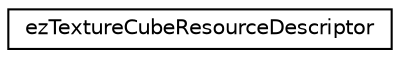 digraph "Graphical Class Hierarchy"
{
 // LATEX_PDF_SIZE
  edge [fontname="Helvetica",fontsize="10",labelfontname="Helvetica",labelfontsize="10"];
  node [fontname="Helvetica",fontsize="10",shape=record];
  rankdir="LR";
  Node0 [label="ezTextureCubeResourceDescriptor",height=0.2,width=0.4,color="black", fillcolor="white", style="filled",URL="$d9/dcb/structez_texture_cube_resource_descriptor.htm",tooltip="Use this descriptor in calls to ezResourceManager::CreateResource<ezTextureCubeResource> to create te..."];
}
